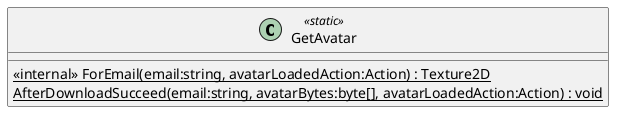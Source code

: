 @startuml
class GetAvatar <<static>> {
    <<internal>> {static} ForEmail(email:string, avatarLoadedAction:Action) : Texture2D
    {static} AfterDownloadSucceed(email:string, avatarBytes:byte[], avatarLoadedAction:Action) : void
}
@enduml
